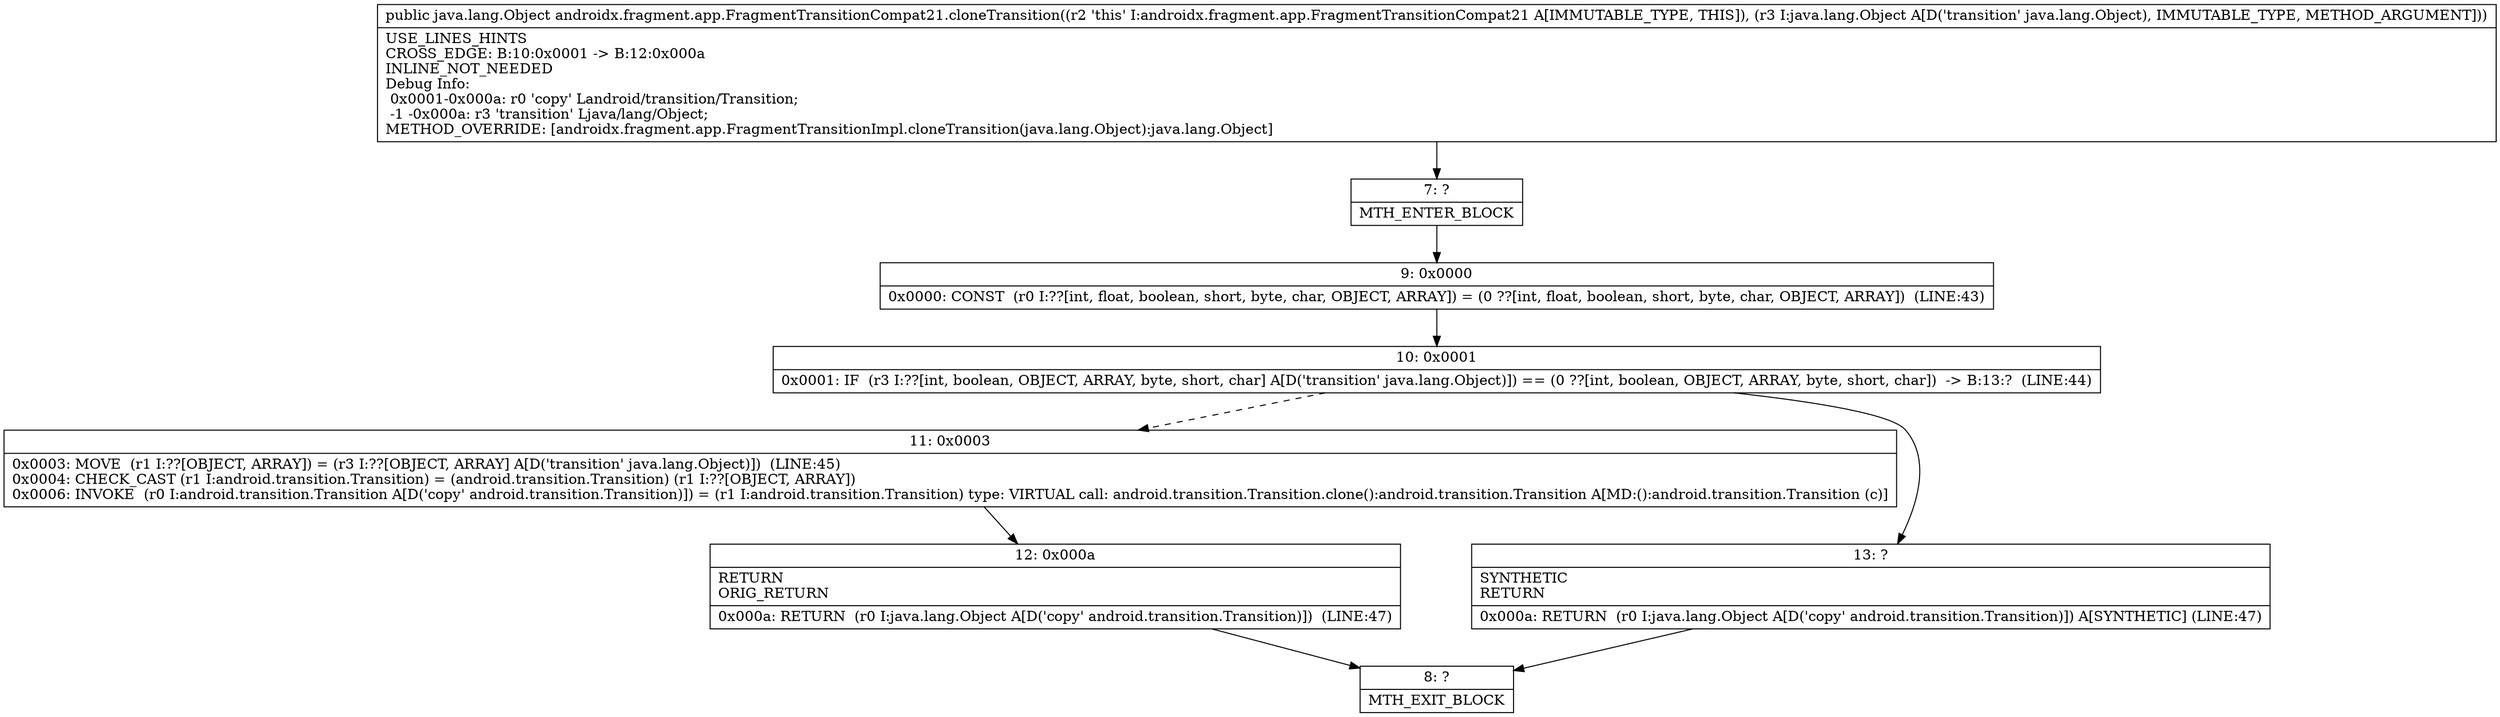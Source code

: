 digraph "CFG forandroidx.fragment.app.FragmentTransitionCompat21.cloneTransition(Ljava\/lang\/Object;)Ljava\/lang\/Object;" {
Node_7 [shape=record,label="{7\:\ ?|MTH_ENTER_BLOCK\l}"];
Node_9 [shape=record,label="{9\:\ 0x0000|0x0000: CONST  (r0 I:??[int, float, boolean, short, byte, char, OBJECT, ARRAY]) = (0 ??[int, float, boolean, short, byte, char, OBJECT, ARRAY])  (LINE:43)\l}"];
Node_10 [shape=record,label="{10\:\ 0x0001|0x0001: IF  (r3 I:??[int, boolean, OBJECT, ARRAY, byte, short, char] A[D('transition' java.lang.Object)]) == (0 ??[int, boolean, OBJECT, ARRAY, byte, short, char])  \-\> B:13:?  (LINE:44)\l}"];
Node_11 [shape=record,label="{11\:\ 0x0003|0x0003: MOVE  (r1 I:??[OBJECT, ARRAY]) = (r3 I:??[OBJECT, ARRAY] A[D('transition' java.lang.Object)])  (LINE:45)\l0x0004: CHECK_CAST (r1 I:android.transition.Transition) = (android.transition.Transition) (r1 I:??[OBJECT, ARRAY]) \l0x0006: INVOKE  (r0 I:android.transition.Transition A[D('copy' android.transition.Transition)]) = (r1 I:android.transition.Transition) type: VIRTUAL call: android.transition.Transition.clone():android.transition.Transition A[MD:():android.transition.Transition (c)]\l}"];
Node_12 [shape=record,label="{12\:\ 0x000a|RETURN\lORIG_RETURN\l|0x000a: RETURN  (r0 I:java.lang.Object A[D('copy' android.transition.Transition)])  (LINE:47)\l}"];
Node_8 [shape=record,label="{8\:\ ?|MTH_EXIT_BLOCK\l}"];
Node_13 [shape=record,label="{13\:\ ?|SYNTHETIC\lRETURN\l|0x000a: RETURN  (r0 I:java.lang.Object A[D('copy' android.transition.Transition)]) A[SYNTHETIC] (LINE:47)\l}"];
MethodNode[shape=record,label="{public java.lang.Object androidx.fragment.app.FragmentTransitionCompat21.cloneTransition((r2 'this' I:androidx.fragment.app.FragmentTransitionCompat21 A[IMMUTABLE_TYPE, THIS]), (r3 I:java.lang.Object A[D('transition' java.lang.Object), IMMUTABLE_TYPE, METHOD_ARGUMENT]))  | USE_LINES_HINTS\lCROSS_EDGE: B:10:0x0001 \-\> B:12:0x000a\lINLINE_NOT_NEEDED\lDebug Info:\l  0x0001\-0x000a: r0 'copy' Landroid\/transition\/Transition;\l  \-1 \-0x000a: r3 'transition' Ljava\/lang\/Object;\lMETHOD_OVERRIDE: [androidx.fragment.app.FragmentTransitionImpl.cloneTransition(java.lang.Object):java.lang.Object]\l}"];
MethodNode -> Node_7;Node_7 -> Node_9;
Node_9 -> Node_10;
Node_10 -> Node_11[style=dashed];
Node_10 -> Node_13;
Node_11 -> Node_12;
Node_12 -> Node_8;
Node_13 -> Node_8;
}

